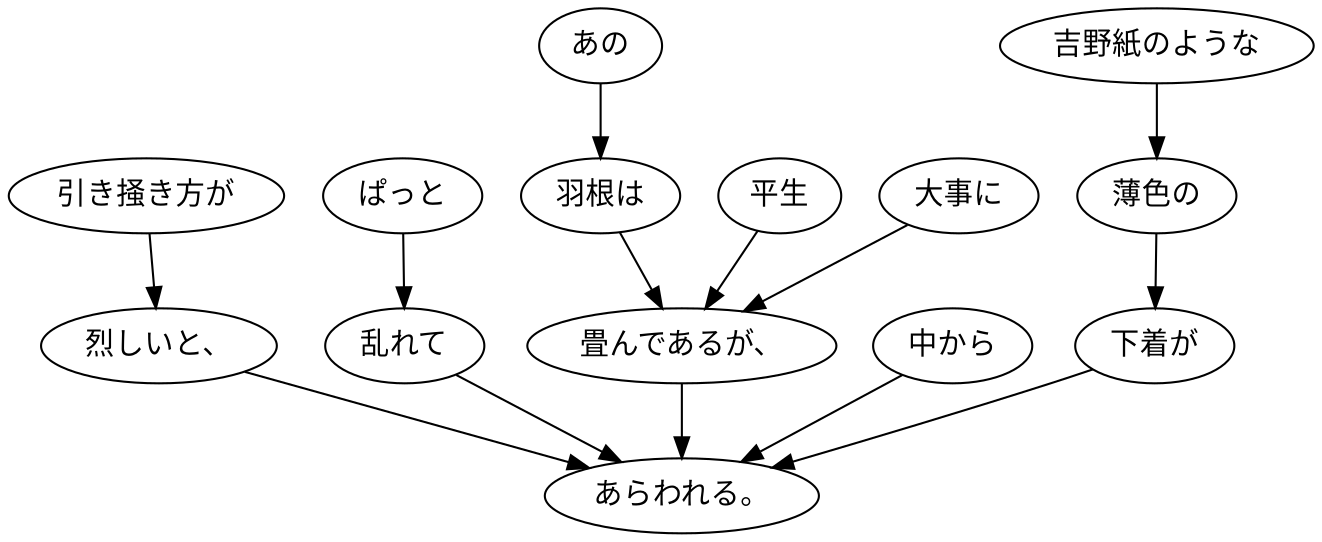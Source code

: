 digraph graph3976 {
	node0 [label="あの"];
	node1 [label="羽根は"];
	node2 [label="平生"];
	node3 [label="大事に"];
	node4 [label="畳んであるが、"];
	node5 [label="引き掻き方が"];
	node6 [label="烈しいと、"];
	node7 [label="ぱっと"];
	node8 [label="乱れて"];
	node9 [label="中から"];
	node10 [label="吉野紙のような"];
	node11 [label="薄色の"];
	node12 [label="下着が"];
	node13 [label="あらわれる。"];
	node0 -> node1;
	node1 -> node4;
	node2 -> node4;
	node3 -> node4;
	node4 -> node13;
	node5 -> node6;
	node6 -> node13;
	node7 -> node8;
	node8 -> node13;
	node9 -> node13;
	node10 -> node11;
	node11 -> node12;
	node12 -> node13;
}
